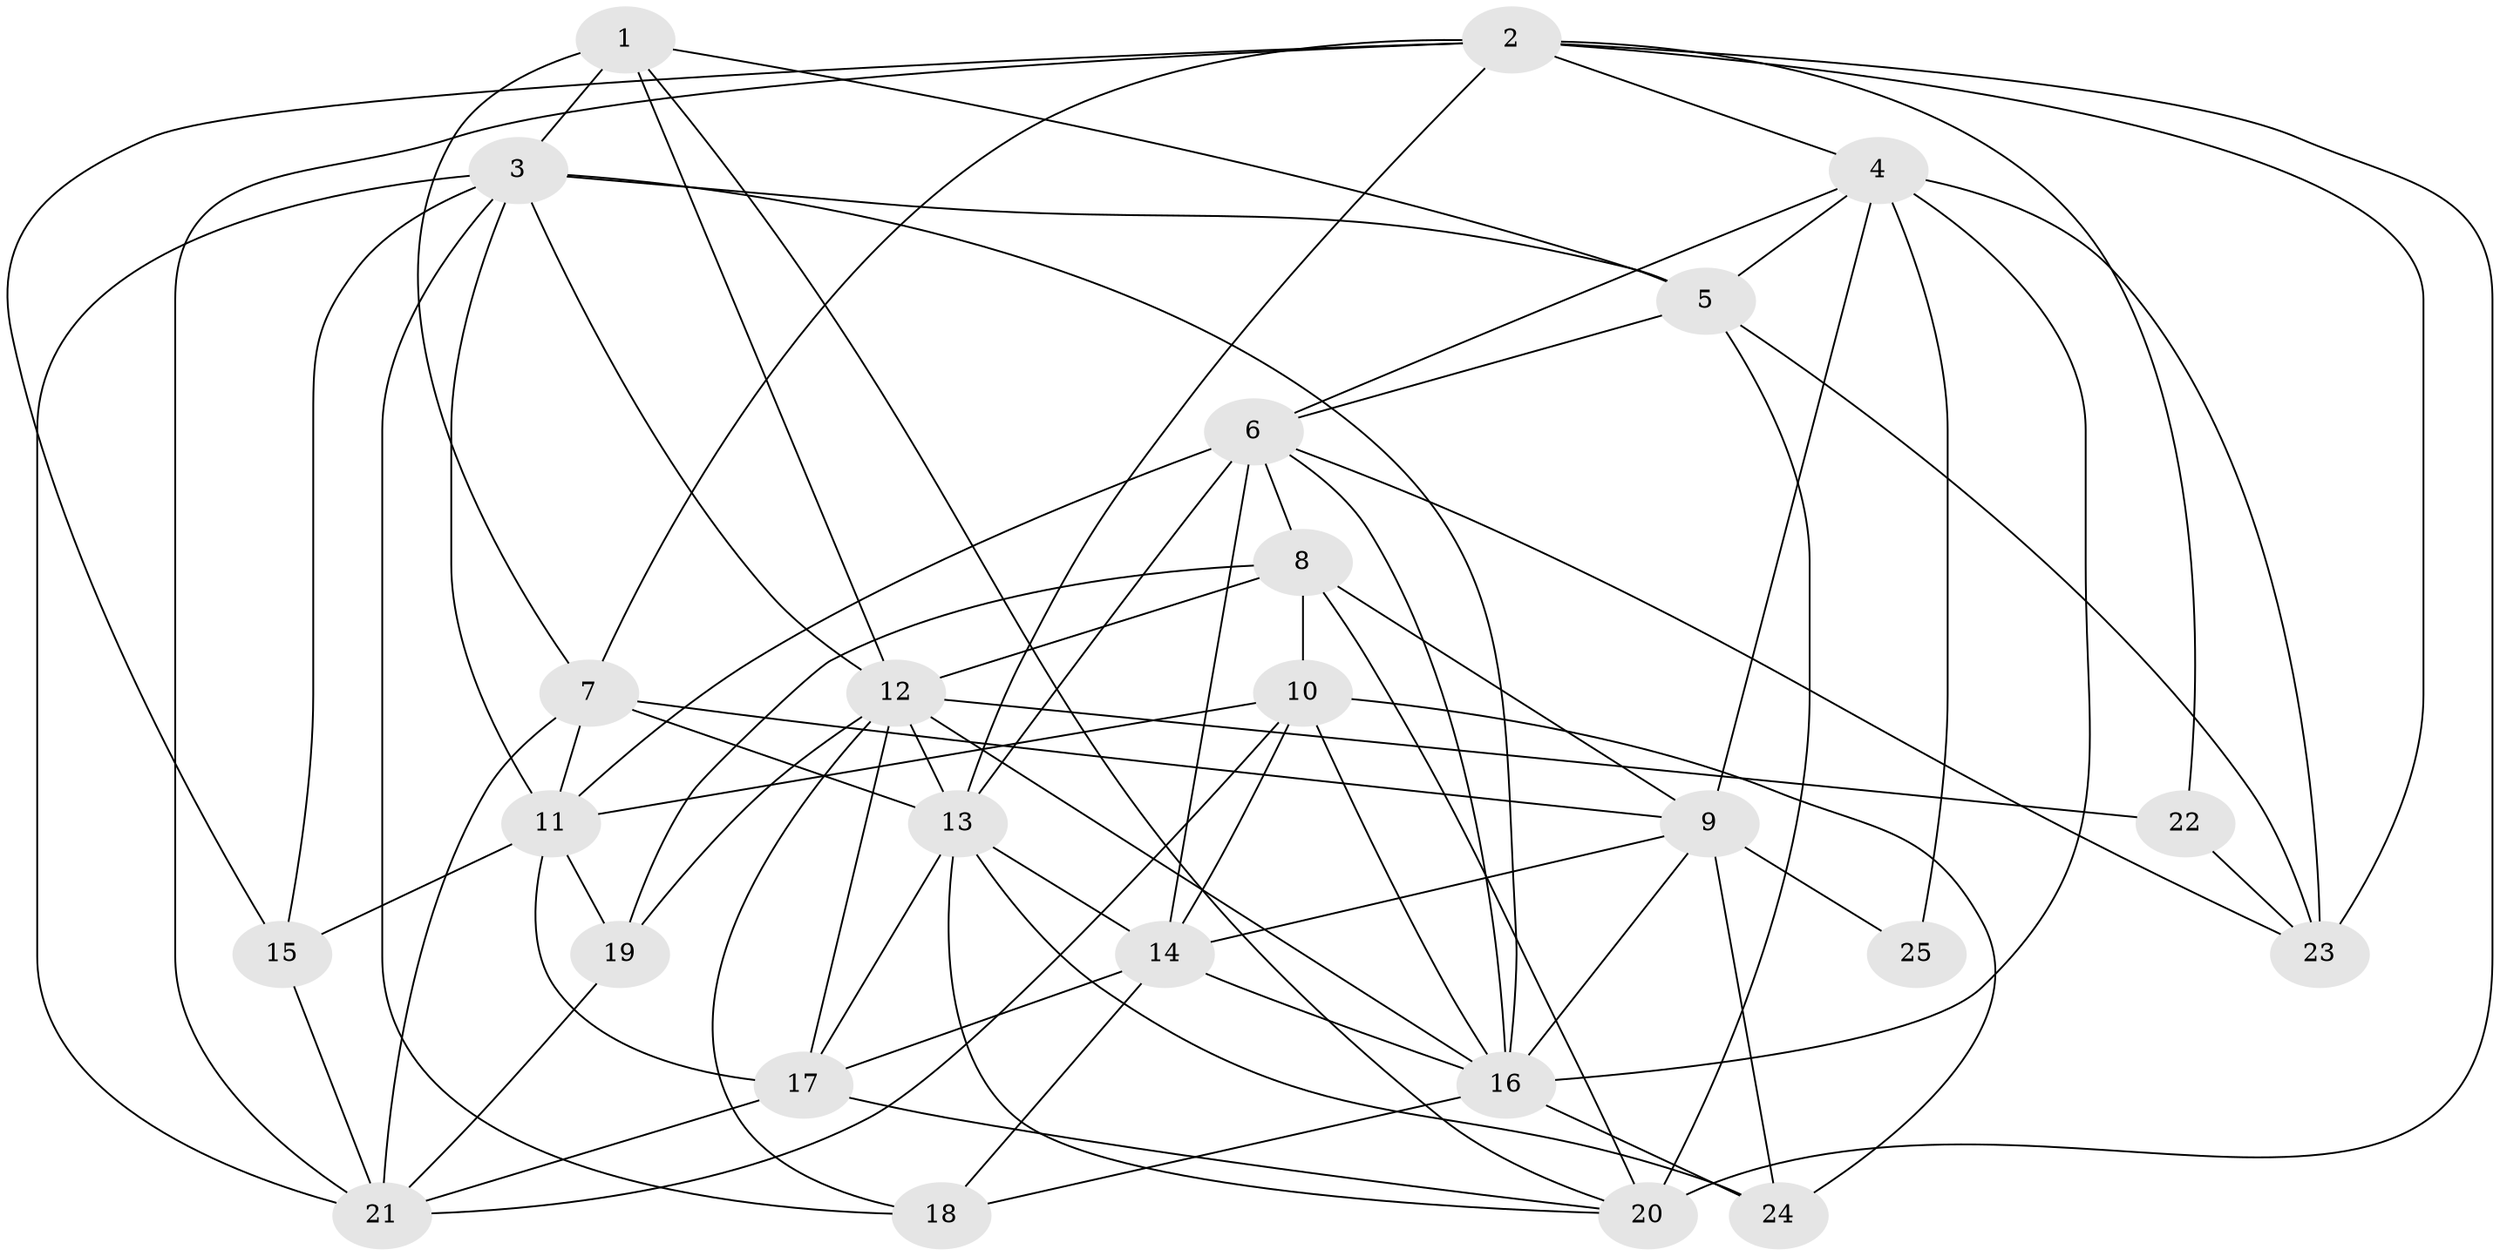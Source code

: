 // original degree distribution, {4: 1.0}
// Generated by graph-tools (version 1.1) at 2025/53/03/04/25 22:53:51]
// undirected, 25 vertices, 76 edges
graph export_dot {
  node [color=gray90,style=filled];
  1;
  2;
  3;
  4;
  5;
  6;
  7;
  8;
  9;
  10;
  11;
  12;
  13;
  14;
  15;
  16;
  17;
  18;
  19;
  20;
  21;
  22;
  23;
  24;
  25;
  1 -- 3 [weight=2.0];
  1 -- 5 [weight=1.0];
  1 -- 7 [weight=1.0];
  1 -- 12 [weight=1.0];
  1 -- 20 [weight=1.0];
  2 -- 4 [weight=1.0];
  2 -- 7 [weight=1.0];
  2 -- 13 [weight=1.0];
  2 -- 15 [weight=1.0];
  2 -- 20 [weight=2.0];
  2 -- 21 [weight=2.0];
  2 -- 22 [weight=1.0];
  2 -- 23 [weight=1.0];
  3 -- 5 [weight=1.0];
  3 -- 11 [weight=1.0];
  3 -- 12 [weight=1.0];
  3 -- 15 [weight=1.0];
  3 -- 16 [weight=1.0];
  3 -- 18 [weight=1.0];
  3 -- 21 [weight=2.0];
  4 -- 5 [weight=2.0];
  4 -- 6 [weight=1.0];
  4 -- 9 [weight=1.0];
  4 -- 16 [weight=1.0];
  4 -- 23 [weight=2.0];
  4 -- 25 [weight=2.0];
  5 -- 6 [weight=1.0];
  5 -- 20 [weight=2.0];
  5 -- 23 [weight=1.0];
  6 -- 8 [weight=1.0];
  6 -- 11 [weight=3.0];
  6 -- 13 [weight=1.0];
  6 -- 14 [weight=1.0];
  6 -- 16 [weight=1.0];
  6 -- 23 [weight=1.0];
  7 -- 9 [weight=1.0];
  7 -- 11 [weight=1.0];
  7 -- 13 [weight=1.0];
  7 -- 21 [weight=1.0];
  8 -- 9 [weight=1.0];
  8 -- 10 [weight=1.0];
  8 -- 12 [weight=1.0];
  8 -- 19 [weight=1.0];
  8 -- 20 [weight=1.0];
  9 -- 14 [weight=1.0];
  9 -- 16 [weight=3.0];
  9 -- 24 [weight=1.0];
  9 -- 25 [weight=2.0];
  10 -- 11 [weight=1.0];
  10 -- 14 [weight=2.0];
  10 -- 16 [weight=2.0];
  10 -- 21 [weight=1.0];
  10 -- 24 [weight=1.0];
  11 -- 15 [weight=1.0];
  11 -- 17 [weight=1.0];
  11 -- 19 [weight=2.0];
  12 -- 13 [weight=1.0];
  12 -- 16 [weight=1.0];
  12 -- 17 [weight=2.0];
  12 -- 18 [weight=1.0];
  12 -- 19 [weight=2.0];
  12 -- 22 [weight=2.0];
  13 -- 14 [weight=1.0];
  13 -- 17 [weight=1.0];
  13 -- 20 [weight=1.0];
  13 -- 24 [weight=1.0];
  14 -- 16 [weight=1.0];
  14 -- 17 [weight=1.0];
  14 -- 18 [weight=1.0];
  15 -- 21 [weight=1.0];
  16 -- 18 [weight=1.0];
  16 -- 24 [weight=1.0];
  17 -- 20 [weight=1.0];
  17 -- 21 [weight=2.0];
  19 -- 21 [weight=1.0];
  22 -- 23 [weight=1.0];
}
